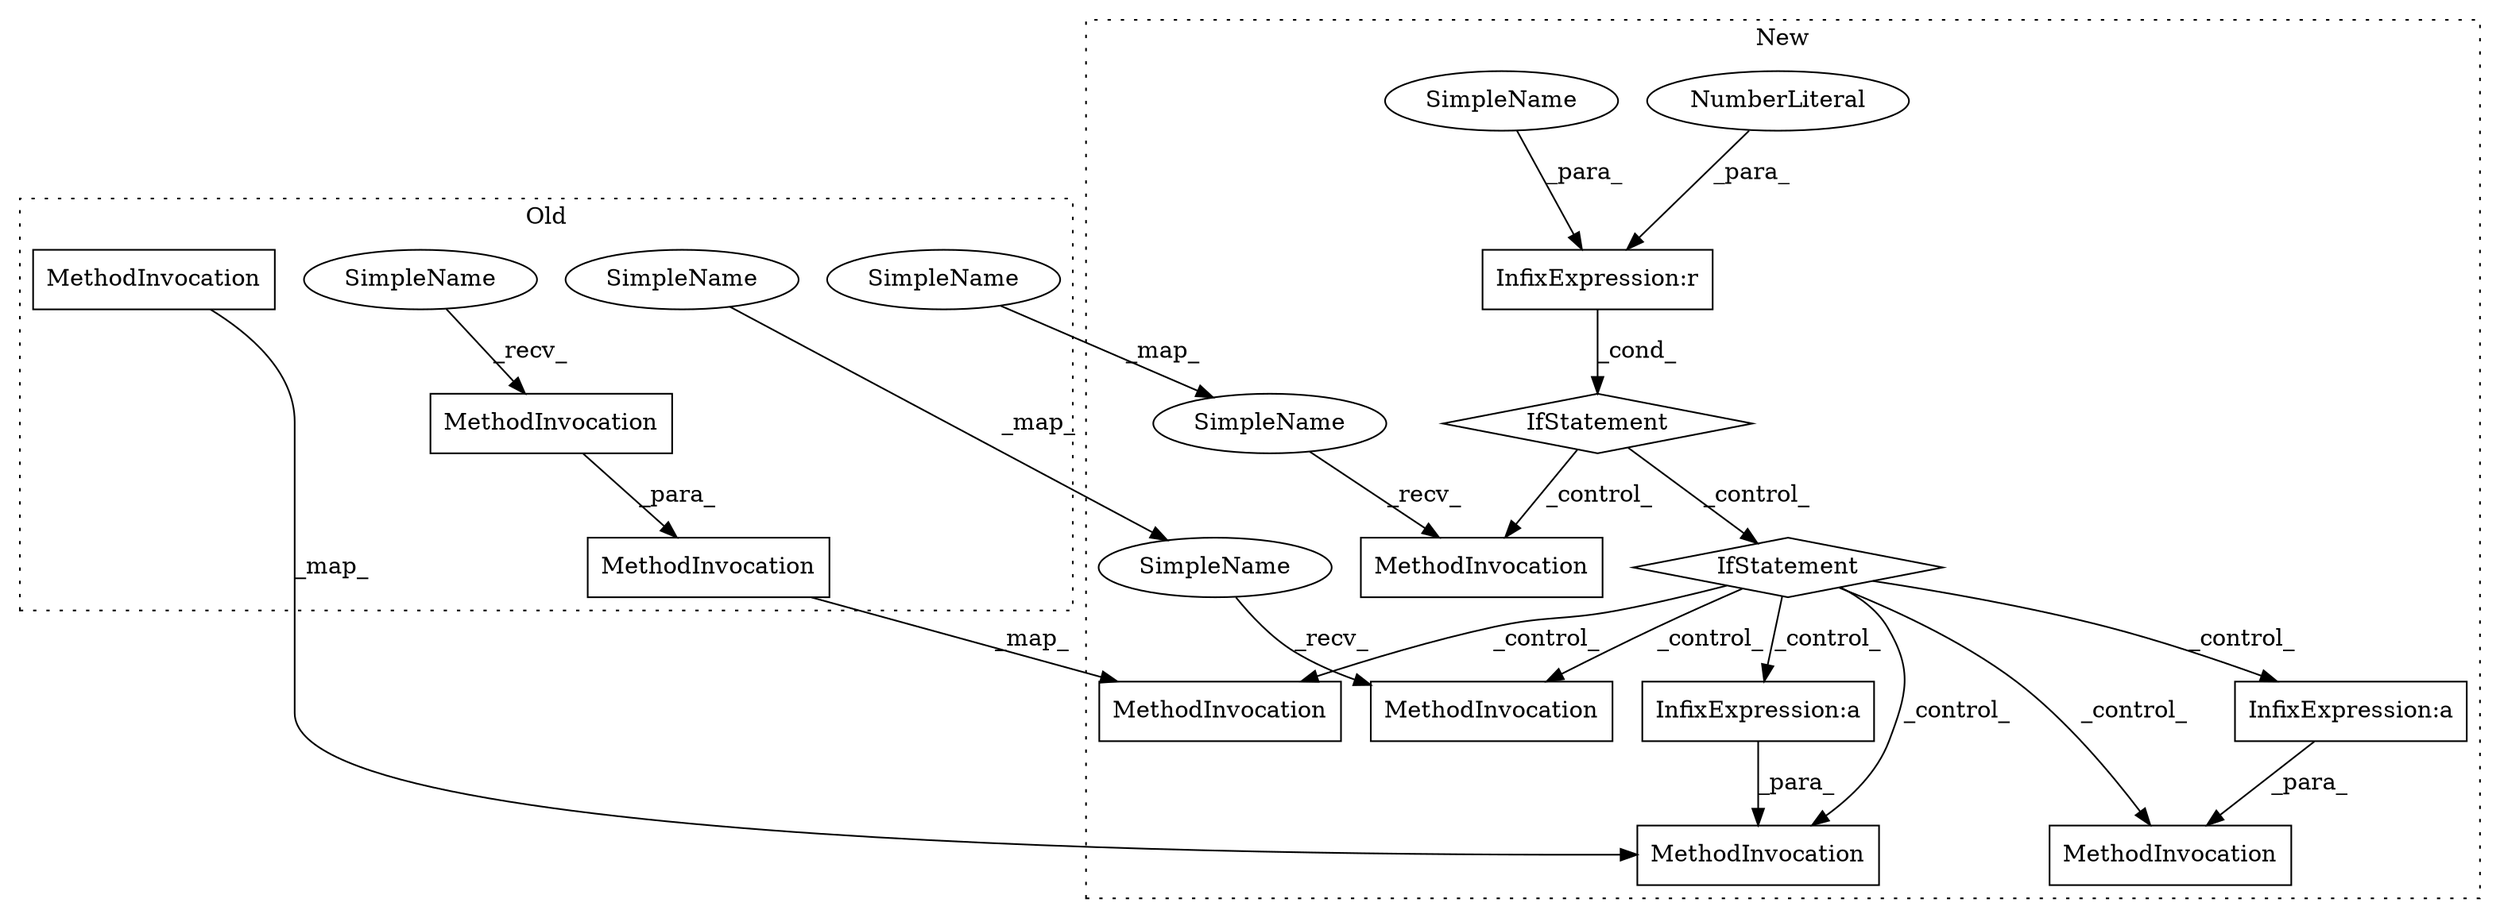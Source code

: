 digraph G {
subgraph cluster0 {
3 [label="MethodInvocation" a="32" s="10584,10609" l="8,1" shape="box"];
5 [label="MethodInvocation" a="32" s="10626,10708" l="5,1" shape="box"];
10 [label="MethodInvocation" a="32" s="10638" l="7" shape="box"];
13 [label="SimpleName" a="42" s="10631" l="6" shape="ellipse"];
14 [label="SimpleName" a="42" s="10533" l="6" shape="ellipse"];
16 [label="SimpleName" a="42" s="10729" l="6" shape="ellipse"];
label = "Old";
style="dotted";
}
subgraph cluster1 {
1 [label="IfStatement" a="25" s="13677,13701" l="9,2" shape="diamond"];
2 [label="IfStatement" a="25" s="13460,13479" l="4,2" shape="diamond"];
4 [label="MethodInvocation" a="32" s="13507" l="9" shape="box"];
6 [label="MethodInvocation" a="32" s="13720,13785" l="5,1" shape="box"];
7 [label="MethodInvocation" a="32" s="14031,14109" l="5,1" shape="box"];
8 [label="MethodInvocation" a="32" s="13976,14012" l="8,1" shape="box"];
9 [label="MethodInvocation" a="32" s="13930" l="9" shape="box"];
11 [label="NumberLiteral" a="34" s="13478" l="1" shape="ellipse"];
12 [label="SimpleName" a="42" s="13503" l="3" shape="ellipse"];
15 [label="SimpleName" a="42" s="13464" l="10" shape="ellipse"];
17 [label="SimpleName" a="42" s="13926" l="3" shape="ellipse"];
18 [label="InfixExpression:a" a="27" s="14007" l="3" shape="box"];
19 [label="InfixExpression:a" a="27" s="14049" l="-13" shape="box"];
20 [label="InfixExpression:r" a="27" s="13474" l="4" shape="box"];
label = "New";
style="dotted";
}
1 -> 8 [label="_control_"];
1 -> 9 [label="_control_"];
1 -> 7 [label="_control_"];
1 -> 19 [label="_control_"];
1 -> 18 [label="_control_"];
1 -> 6 [label="_control_"];
2 -> 1 [label="_control_"];
2 -> 4 [label="_control_"];
3 -> 8 [label="_map_"];
5 -> 6 [label="_map_"];
10 -> 5 [label="_para_"];
11 -> 20 [label="_para_"];
12 -> 4 [label="_recv_"];
13 -> 10 [label="_recv_"];
14 -> 12 [label="_map_"];
15 -> 20 [label="_para_"];
16 -> 17 [label="_map_"];
17 -> 9 [label="_recv_"];
18 -> 8 [label="_para_"];
19 -> 7 [label="_para_"];
20 -> 2 [label="_cond_"];
}